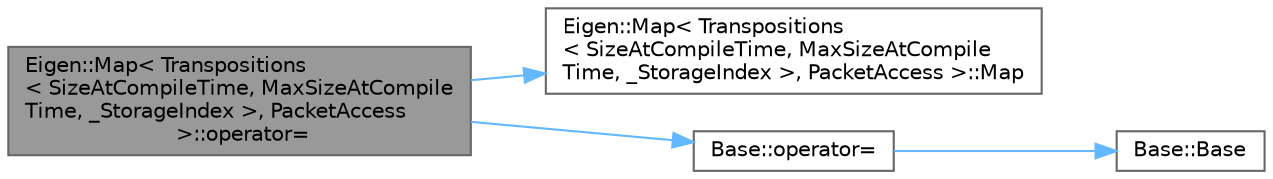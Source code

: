 digraph "Eigen::Map&lt; Transpositions&lt; SizeAtCompileTime, MaxSizeAtCompileTime, _StorageIndex &gt;, PacketAccess &gt;::operator="
{
 // LATEX_PDF_SIZE
  bgcolor="transparent";
  edge [fontname=Helvetica,fontsize=10,labelfontname=Helvetica,labelfontsize=10];
  node [fontname=Helvetica,fontsize=10,shape=box,height=0.2,width=0.4];
  rankdir="LR";
  Node1 [id="Node000001",label="Eigen::Map\< Transpositions\l\< SizeAtCompileTime, MaxSizeAtCompile\lTime, _StorageIndex \>, PacketAccess\l \>::operator=",height=0.2,width=0.4,color="gray40", fillcolor="grey60", style="filled", fontcolor="black",tooltip=" "];
  Node1 -> Node2 [id="edge4_Node000001_Node000002",color="steelblue1",style="solid",tooltip=" "];
  Node2 [id="Node000002",label="Eigen::Map\< Transpositions\l\< SizeAtCompileTime, MaxSizeAtCompile\lTime, _StorageIndex \>, PacketAccess \>::Map",height=0.2,width=0.4,color="grey40", fillcolor="white", style="filled",URL="$class_eigen_1_1_map_3_01_transpositions_3_01_size_at_compile_time_00_01_max_size_at_compile_timecc993082d7c0ba51ca94b27e97da8dd3.html#a3c4be558224760d052bfb9ec2d10c40f",tooltip=" "];
  Node1 -> Node3 [id="edge5_Node000001_Node000003",color="steelblue1",style="solid",tooltip=" "];
  Node3 [id="Node000003",label="Base::operator=",height=0.2,width=0.4,color="grey40", fillcolor="white", style="filled",URL="$class_base.html#ad6a2e374145155a6a5f597ed603172ce",tooltip=" "];
  Node3 -> Node4 [id="edge6_Node000003_Node000004",color="steelblue1",style="solid",tooltip=" "];
  Node4 [id="Node000004",label="Base::Base",height=0.2,width=0.4,color="grey40", fillcolor="white", style="filled",URL="$class_base.html#a5ffe0568374d8b9b4c4ec32953fd6453",tooltip=" "];
}
